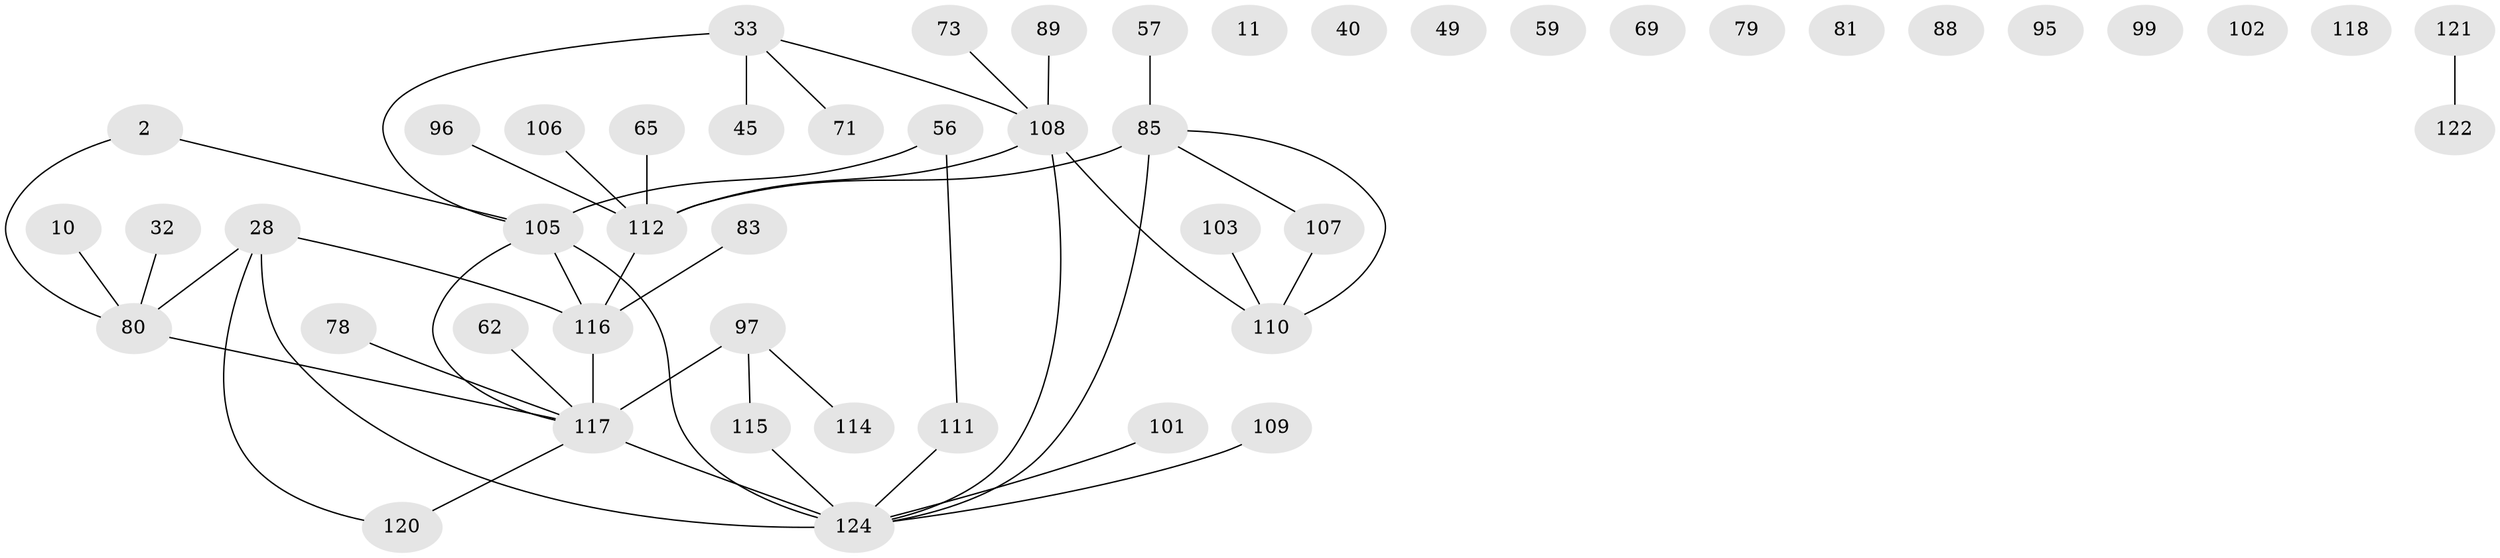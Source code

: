 // original degree distribution, {2: 0.28225806451612906, 5: 0.06451612903225806, 3: 0.21774193548387097, 4: 0.08870967741935484, 1: 0.25806451612903225, 0: 0.08064516129032258, 7: 0.008064516129032258}
// Generated by graph-tools (version 1.1) at 2025/43/03/04/25 21:43:50]
// undirected, 49 vertices, 48 edges
graph export_dot {
graph [start="1"]
  node [color=gray90,style=filled];
  2;
  10;
  11;
  28 [super="+21"];
  32;
  33;
  40;
  45 [super="+39"];
  49;
  56;
  57;
  59;
  62;
  65;
  69;
  71;
  73;
  78;
  79;
  80 [super="+61"];
  81;
  83;
  85 [super="+25+77"];
  88;
  89;
  95 [super="+68"];
  96;
  97 [super="+30+44"];
  99;
  101;
  102;
  103;
  105 [super="+93+66+98"];
  106;
  107;
  108 [super="+41+38+58+82"];
  109 [super="+94"];
  110 [super="+47+64+104+50"];
  111 [super="+63"];
  112 [super="+51"];
  114;
  115;
  116 [super="+76+100"];
  117 [super="+42+91"];
  118 [super="+16+87"];
  120;
  121;
  122;
  124 [super="+123+119+75"];
  2 -- 80;
  2 -- 105;
  10 -- 80;
  28 -- 80 [weight=2];
  28 -- 116;
  28 -- 120;
  28 -- 124;
  32 -- 80;
  33 -- 71;
  33 -- 105 [weight=2];
  33 -- 108;
  33 -- 45;
  56 -- 105 [weight=2];
  56 -- 111;
  57 -- 85;
  62 -- 117;
  65 -- 112;
  73 -- 108;
  78 -- 117;
  80 -- 117;
  83 -- 116;
  85 -- 107 [weight=2];
  85 -- 112 [weight=2];
  85 -- 110;
  85 -- 124 [weight=2];
  89 -- 108;
  96 -- 112;
  97 -- 114;
  97 -- 117 [weight=3];
  97 -- 115;
  101 -- 124;
  103 -- 110;
  105 -- 117;
  105 -- 124 [weight=3];
  105 -- 116;
  106 -- 112;
  107 -- 110;
  108 -- 110;
  108 -- 124 [weight=2];
  108 -- 112;
  109 -- 124;
  111 -- 124;
  112 -- 116 [weight=2];
  115 -- 124;
  116 -- 117 [weight=2];
  117 -- 120;
  117 -- 124 [weight=2];
  121 -- 122;
}
